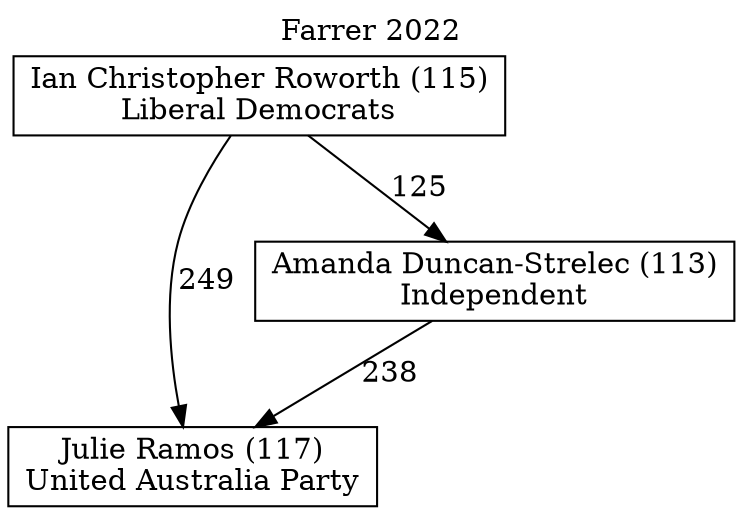 // House preference flow
digraph "Julie Ramos (117)_Farrer_2022" {
	graph [label="Farrer 2022" labelloc=t mclimit=10]
	node [shape=box]
	"Ian Christopher Roworth (115)" [label="Ian Christopher Roworth (115)
Liberal Democrats"]
	"Julie Ramos (117)" [label="Julie Ramos (117)
United Australia Party"]
	"Amanda Duncan-Strelec (113)" [label="Amanda Duncan-Strelec (113)
Independent"]
	"Ian Christopher Roworth (115)" -> "Julie Ramos (117)" [label=249]
	"Ian Christopher Roworth (115)" -> "Amanda Duncan-Strelec (113)" [label=125]
	"Amanda Duncan-Strelec (113)" -> "Julie Ramos (117)" [label=238]
}
